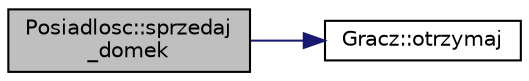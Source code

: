 digraph "Posiadlosc::sprzedaj_domek"
{
 // LATEX_PDF_SIZE
  edge [fontname="Helvetica",fontsize="10",labelfontname="Helvetica",labelfontsize="10"];
  node [fontname="Helvetica",fontsize="10",shape=record];
  rankdir="LR";
  Node1 [label="Posiadlosc::sprzedaj\l_domek",height=0.2,width=0.4,color="black", fillcolor="grey75", style="filled", fontcolor="black",tooltip=" "];
  Node1 -> Node2 [color="midnightblue",fontsize="10",style="solid",fontname="Helvetica"];
  Node2 [label="Gracz::otrzymaj",height=0.2,width=0.4,color="black", fillcolor="white", style="filled",URL="$class_gracz.html#adc70b43039dcdfe80daf97e4fae8f994",tooltip=" "];
}
